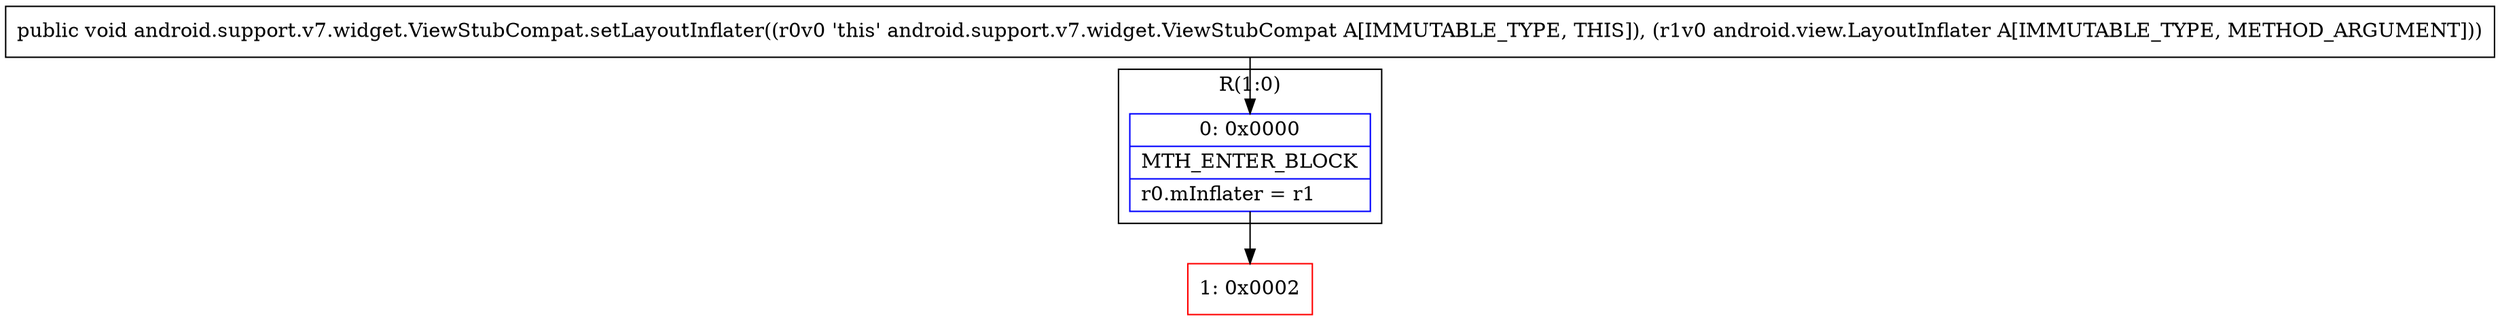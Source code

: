 digraph "CFG forandroid.support.v7.widget.ViewStubCompat.setLayoutInflater(Landroid\/view\/LayoutInflater;)V" {
subgraph cluster_Region_164851850 {
label = "R(1:0)";
node [shape=record,color=blue];
Node_0 [shape=record,label="{0\:\ 0x0000|MTH_ENTER_BLOCK\l|r0.mInflater = r1\l}"];
}
Node_1 [shape=record,color=red,label="{1\:\ 0x0002}"];
MethodNode[shape=record,label="{public void android.support.v7.widget.ViewStubCompat.setLayoutInflater((r0v0 'this' android.support.v7.widget.ViewStubCompat A[IMMUTABLE_TYPE, THIS]), (r1v0 android.view.LayoutInflater A[IMMUTABLE_TYPE, METHOD_ARGUMENT])) }"];
MethodNode -> Node_0;
Node_0 -> Node_1;
}

